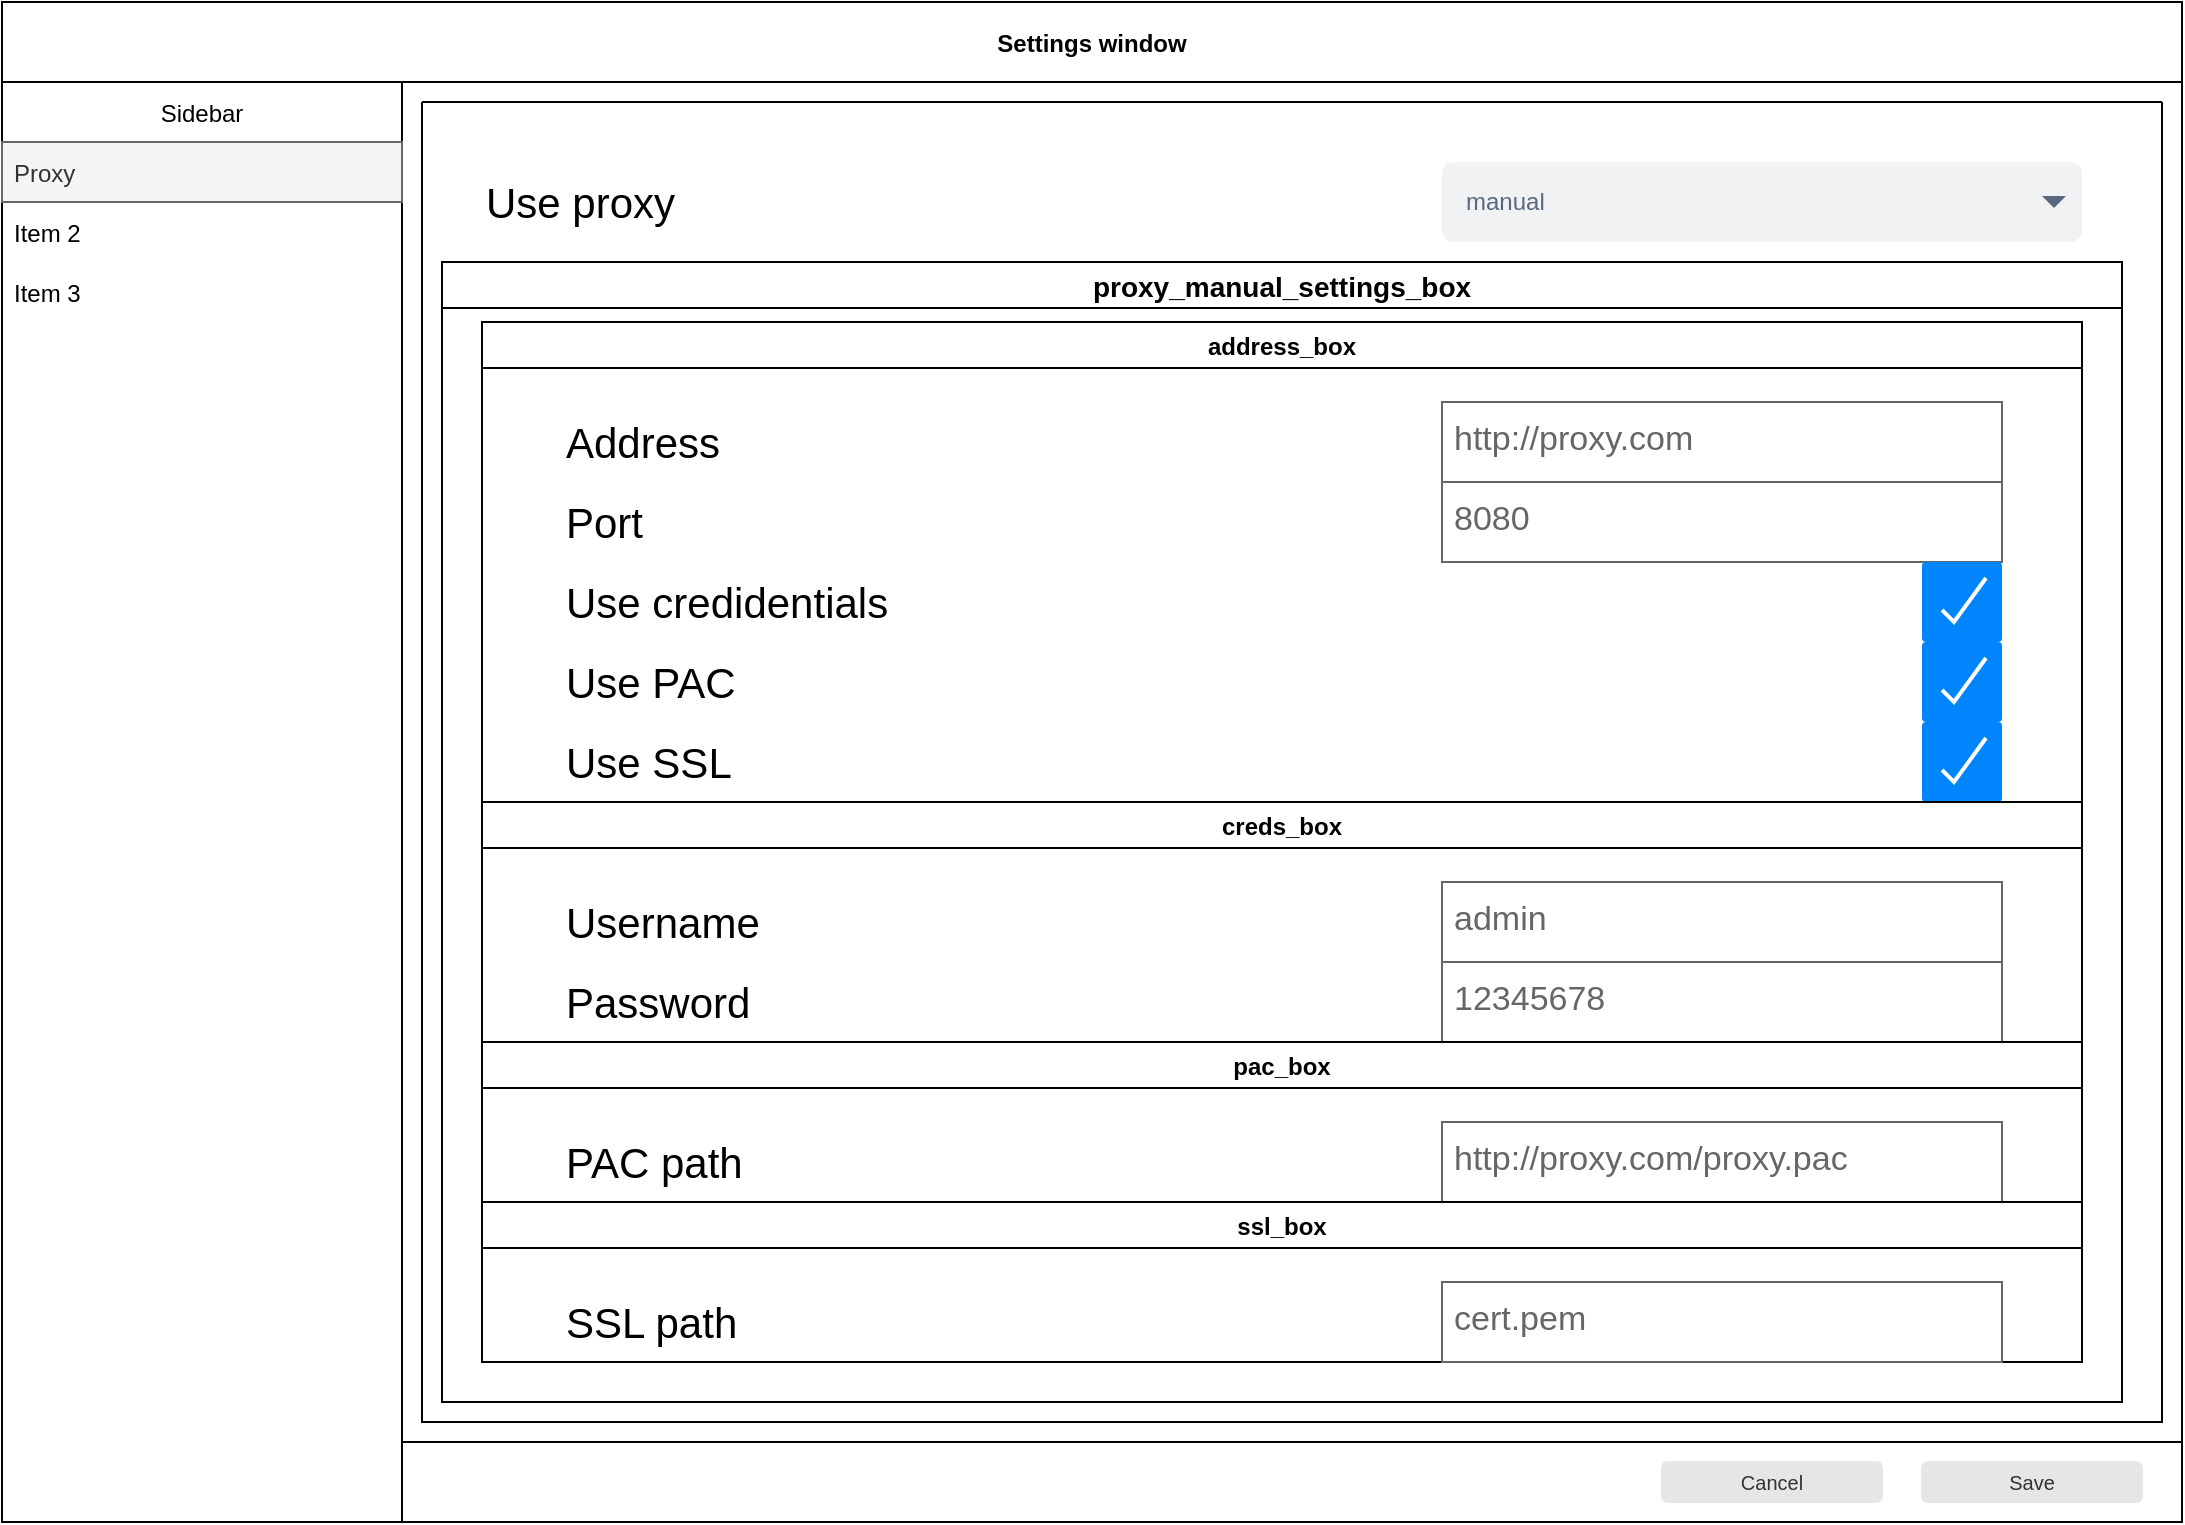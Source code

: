 <mxfile version="19.0.3" type="device"><diagram id="yObHCA4O3vBFPpNcS32Y" name="Page-1"><mxGraphModel dx="1422" dy="865" grid="1" gridSize="10" guides="1" tooltips="1" connect="1" arrows="1" fold="1" page="1" pageScale="1" pageWidth="1169" pageHeight="827" math="0" shadow="0"><root><mxCell id="0"/><mxCell id="1" parent="0"/><mxCell id="gvgOX7ntTk5zcpZNPOg4-1" value="Settings window" style="swimlane;startSize=40;movable=0;" parent="1" vertex="1"><mxGeometry x="40" y="40" width="1090" height="760" as="geometry"/></mxCell><mxCell id="gvgOX7ntTk5zcpZNPOg4-2" value="Sidebar" style="swimlane;fontStyle=0;childLayout=stackLayout;horizontal=1;startSize=30;horizontalStack=0;resizeParent=0;resizeParentMax=0;resizeLast=0;collapsible=1;marginBottom=0;movable=0;metaEdit=0;treeFolding=0;" parent="gvgOX7ntTk5zcpZNPOg4-1" vertex="1"><mxGeometry y="40" width="200" height="720" as="geometry"><mxRectangle y="40" width="70" height="30" as="alternateBounds"/></mxGeometry></mxCell><mxCell id="gvgOX7ntTk5zcpZNPOg4-3" value="Proxy" style="text;strokeColor=#666666;fillColor=#f5f5f5;align=left;verticalAlign=middle;spacingLeft=4;spacingRight=4;overflow=hidden;points=[[0,0.5],[1,0.5]];portConstraint=eastwest;rotatable=0;fontColor=#333333;" parent="gvgOX7ntTk5zcpZNPOg4-2" vertex="1"><mxGeometry y="30" width="200" height="30" as="geometry"/></mxCell><mxCell id="gvgOX7ntTk5zcpZNPOg4-4" value="Item 2" style="text;strokeColor=none;fillColor=none;align=left;verticalAlign=middle;spacingLeft=4;spacingRight=4;overflow=hidden;points=[[0,0.5],[1,0.5]];portConstraint=eastwest;rotatable=0;" parent="gvgOX7ntTk5zcpZNPOg4-2" vertex="1"><mxGeometry y="60" width="200" height="30" as="geometry"/></mxCell><mxCell id="gvgOX7ntTk5zcpZNPOg4-5" value="Item 3" style="text;strokeColor=none;fillColor=none;align=left;verticalAlign=middle;spacingLeft=4;spacingRight=4;overflow=hidden;points=[[0,0.5],[1,0.5]];portConstraint=eastwest;rotatable=0;" parent="gvgOX7ntTk5zcpZNPOg4-2" vertex="1"><mxGeometry y="90" width="200" height="30" as="geometry"/></mxCell><object label="" Element="settings_general_main_box" id="gvgOX7ntTk5zcpZNPOg4-10"><mxCell style="swimlane;startSize=0;noLabel=0;movableLabel=0;" parent="gvgOX7ntTk5zcpZNPOg4-1" vertex="1"><mxGeometry x="210" y="50" width="870" height="660" as="geometry"/></mxCell></object><mxCell id="OFBQXejyj7LJ1Ol-0cTt-1" value="manual" style="rounded=1;fillColor=#F1F2F4;strokeColor=none;html=1;fontColor=#596780;align=left;fontSize=12;spacingLeft=10;sketch=0;" vertex="1" parent="gvgOX7ntTk5zcpZNPOg4-10"><mxGeometry x="510" y="30" width="320" height="40" as="geometry"/></mxCell><mxCell id="OFBQXejyj7LJ1Ol-0cTt-2" value="" style="shape=triangle;direction=south;fillColor=#596780;strokeColor=none;html=1;sketch=0;" vertex="1" parent="OFBQXejyj7LJ1Ol-0cTt-1"><mxGeometry x="1" y="0.5" width="12" height="6" relative="1" as="geometry"><mxPoint x="-20" y="-3" as="offset"/></mxGeometry></mxCell><mxCell id="OFBQXejyj7LJ1Ol-0cTt-3" value="Use proxy" style="text;html=1;strokeColor=none;fillColor=none;align=left;verticalAlign=middle;whiteSpace=wrap;rounded=0;fontSize=21;" vertex="1" parent="gvgOX7ntTk5zcpZNPOg4-10"><mxGeometry x="30" y="30" width="280" height="40" as="geometry"/></mxCell><mxCell id="OFBQXejyj7LJ1Ol-0cTt-56" value="proxy_manual_settings_box" style="swimlane;fontSize=14;" vertex="1" parent="gvgOX7ntTk5zcpZNPOg4-10"><mxGeometry x="10" y="80" width="840" height="570" as="geometry"/></mxCell><mxCell id="gvgOX7ntTk5zcpZNPOg4-12" value="address_box" style="swimlane;" parent="OFBQXejyj7LJ1Ol-0cTt-56" vertex="1"><mxGeometry x="20" y="30" width="800" height="240" as="geometry"/></mxCell><mxCell id="OFBQXejyj7LJ1Ol-0cTt-4" value="http://proxy.com" style="strokeWidth=1;shadow=0;dashed=0;align=center;html=1;shape=mxgraph.mockup.text.textBox;fontColor=#666666;align=left;fontSize=17;spacingLeft=4;spacingTop=-3;strokeColor=#666666;mainText=" vertex="1" parent="gvgOX7ntTk5zcpZNPOg4-12"><mxGeometry x="480" y="40" width="280" height="40" as="geometry"/></mxCell><mxCell id="OFBQXejyj7LJ1Ol-0cTt-5" value="Address" style="text;html=1;strokeColor=none;fillColor=none;align=left;verticalAlign=middle;whiteSpace=wrap;rounded=0;fontSize=21;" vertex="1" parent="gvgOX7ntTk5zcpZNPOg4-12"><mxGeometry x="40" y="40" width="280" height="40" as="geometry"/></mxCell><mxCell id="OFBQXejyj7LJ1Ol-0cTt-6" value="Port" style="text;html=1;strokeColor=none;fillColor=none;align=left;verticalAlign=middle;whiteSpace=wrap;rounded=0;fontSize=21;" vertex="1" parent="gvgOX7ntTk5zcpZNPOg4-12"><mxGeometry x="40" y="80" width="280" height="40" as="geometry"/></mxCell><mxCell id="OFBQXejyj7LJ1Ol-0cTt-7" value="8080" style="strokeWidth=1;shadow=0;dashed=0;align=center;html=1;shape=mxgraph.mockup.text.textBox;fontColor=#666666;align=left;fontSize=17;spacingLeft=4;spacingTop=-3;strokeColor=#666666;mainText=" vertex="1" parent="gvgOX7ntTk5zcpZNPOg4-12"><mxGeometry x="480" y="80" width="280" height="40" as="geometry"/></mxCell><mxCell id="OFBQXejyj7LJ1Ol-0cTt-10" value="" style="html=1;shadow=0;dashed=0;shape=mxgraph.bootstrap.checkbox2;labelPosition=right;verticalLabelPosition=middle;align=left;verticalAlign=middle;gradientColor=#DEDEDE;fillColor=#EDEDED;checked=1;spacing=5;checkedFill=#0085FC;checkedStroke=#ffffff;sketch=0;fontSize=21;" vertex="1" parent="gvgOX7ntTk5zcpZNPOg4-12"><mxGeometry x="720" y="120" width="40" height="40" as="geometry"/></mxCell><mxCell id="OFBQXejyj7LJ1Ol-0cTt-11" value="Use credidentials" style="text;html=1;strokeColor=none;fillColor=none;align=left;verticalAlign=middle;whiteSpace=wrap;rounded=0;fontSize=21;" vertex="1" parent="gvgOX7ntTk5zcpZNPOg4-12"><mxGeometry x="40" y="120" width="280" height="40" as="geometry"/></mxCell><mxCell id="OFBQXejyj7LJ1Ol-0cTt-19" value="Use PAC" style="text;html=1;strokeColor=none;fillColor=none;align=left;verticalAlign=middle;whiteSpace=wrap;rounded=0;fontSize=21;" vertex="1" parent="gvgOX7ntTk5zcpZNPOg4-12"><mxGeometry x="40" y="160" width="280" height="40" as="geometry"/></mxCell><mxCell id="OFBQXejyj7LJ1Ol-0cTt-20" value="" style="html=1;shadow=0;dashed=0;shape=mxgraph.bootstrap.checkbox2;labelPosition=right;verticalLabelPosition=middle;align=left;verticalAlign=middle;gradientColor=#DEDEDE;fillColor=#EDEDED;checked=1;spacing=5;checkedFill=#0085FC;checkedStroke=#ffffff;sketch=0;fontSize=21;" vertex="1" parent="gvgOX7ntTk5zcpZNPOg4-12"><mxGeometry x="720" y="160" width="40" height="40" as="geometry"/></mxCell><mxCell id="OFBQXejyj7LJ1Ol-0cTt-21" value="Use SSL" style="text;html=1;strokeColor=none;fillColor=none;align=left;verticalAlign=middle;whiteSpace=wrap;rounded=0;fontSize=21;" vertex="1" parent="gvgOX7ntTk5zcpZNPOg4-12"><mxGeometry x="40" y="200" width="280" height="40" as="geometry"/></mxCell><mxCell id="OFBQXejyj7LJ1Ol-0cTt-22" value="" style="html=1;shadow=0;dashed=0;shape=mxgraph.bootstrap.checkbox2;labelPosition=right;verticalLabelPosition=middle;align=left;verticalAlign=middle;gradientColor=#DEDEDE;fillColor=#EDEDED;checked=1;spacing=5;checkedFill=#0085FC;checkedStroke=#ffffff;sketch=0;fontSize=21;" vertex="1" parent="gvgOX7ntTk5zcpZNPOg4-12"><mxGeometry x="720" y="200" width="40" height="40" as="geometry"/></mxCell><mxCell id="OFBQXejyj7LJ1Ol-0cTt-12" value="creds_box" style="swimlane;" vertex="1" parent="OFBQXejyj7LJ1Ol-0cTt-56"><mxGeometry x="20" y="270" width="800" height="120" as="geometry"/></mxCell><mxCell id="OFBQXejyj7LJ1Ol-0cTt-13" value="admin" style="strokeWidth=1;shadow=0;dashed=0;align=center;html=1;shape=mxgraph.mockup.text.textBox;fontColor=#666666;align=left;fontSize=17;spacingLeft=4;spacingTop=-3;strokeColor=#666666;mainText=" vertex="1" parent="OFBQXejyj7LJ1Ol-0cTt-12"><mxGeometry x="480" y="40" width="280" height="40" as="geometry"/></mxCell><mxCell id="OFBQXejyj7LJ1Ol-0cTt-14" value="Username" style="text;html=1;strokeColor=none;fillColor=none;align=left;verticalAlign=middle;whiteSpace=wrap;rounded=0;fontSize=21;" vertex="1" parent="OFBQXejyj7LJ1Ol-0cTt-12"><mxGeometry x="40" y="40" width="280" height="40" as="geometry"/></mxCell><mxCell id="OFBQXejyj7LJ1Ol-0cTt-15" value="Password" style="text;html=1;strokeColor=none;fillColor=none;align=left;verticalAlign=middle;whiteSpace=wrap;rounded=0;fontSize=21;" vertex="1" parent="OFBQXejyj7LJ1Ol-0cTt-12"><mxGeometry x="40" y="80" width="280" height="40" as="geometry"/></mxCell><mxCell id="OFBQXejyj7LJ1Ol-0cTt-16" value="12345678" style="strokeWidth=1;shadow=0;dashed=0;align=center;html=1;shape=mxgraph.mockup.text.textBox;fontColor=#666666;align=left;fontSize=17;spacingLeft=4;spacingTop=-3;strokeColor=#666666;mainText=" vertex="1" parent="OFBQXejyj7LJ1Ol-0cTt-12"><mxGeometry x="480" y="80" width="280" height="40" as="geometry"/></mxCell><mxCell id="OFBQXejyj7LJ1Ol-0cTt-48" value="pac_box" style="swimlane;" vertex="1" parent="OFBQXejyj7LJ1Ol-0cTt-56"><mxGeometry x="20" y="390" width="800" height="80" as="geometry"/></mxCell><mxCell id="OFBQXejyj7LJ1Ol-0cTt-49" value="http://proxy.com/proxy.pac" style="strokeWidth=1;shadow=0;dashed=0;align=center;html=1;shape=mxgraph.mockup.text.textBox;fontColor=#666666;align=left;fontSize=17;spacingLeft=4;spacingTop=-3;strokeColor=#666666;mainText=" vertex="1" parent="OFBQXejyj7LJ1Ol-0cTt-48"><mxGeometry x="480" y="40" width="280" height="40" as="geometry"/></mxCell><mxCell id="OFBQXejyj7LJ1Ol-0cTt-50" value="PAC path" style="text;html=1;strokeColor=none;fillColor=none;align=left;verticalAlign=middle;whiteSpace=wrap;rounded=0;fontSize=21;" vertex="1" parent="OFBQXejyj7LJ1Ol-0cTt-48"><mxGeometry x="40" y="40" width="280" height="40" as="geometry"/></mxCell><mxCell id="OFBQXejyj7LJ1Ol-0cTt-53" value="ssl_box" style="swimlane;" vertex="1" parent="OFBQXejyj7LJ1Ol-0cTt-56"><mxGeometry x="20" y="470" width="800" height="80" as="geometry"/></mxCell><mxCell id="OFBQXejyj7LJ1Ol-0cTt-54" value="cert.pem" style="strokeWidth=1;shadow=0;dashed=0;align=center;html=1;shape=mxgraph.mockup.text.textBox;fontColor=#666666;align=left;fontSize=17;spacingLeft=4;spacingTop=-3;strokeColor=#666666;mainText=" vertex="1" parent="OFBQXejyj7LJ1Ol-0cTt-53"><mxGeometry x="480" y="40" width="280" height="40" as="geometry"/></mxCell><mxCell id="OFBQXejyj7LJ1Ol-0cTt-55" value="SSL path" style="text;html=1;strokeColor=none;fillColor=none;align=left;verticalAlign=middle;whiteSpace=wrap;rounded=0;fontSize=21;" vertex="1" parent="OFBQXejyj7LJ1Ol-0cTt-53"><mxGeometry x="40" y="40" width="280" height="40" as="geometry"/></mxCell><mxCell id="gvgOX7ntTk5zcpZNPOg4-6" value="" style="swimlane;startSize=0;" parent="1" vertex="1"><mxGeometry x="240" y="760" width="890" height="40" as="geometry"/></mxCell><mxCell id="gvgOX7ntTk5zcpZNPOg4-8" value="Save" style="rounded=1;html=1;shadow=0;dashed=0;whiteSpace=wrap;fontSize=10;fillColor=#E6E6E6;align=center;strokeColor=#E6E6E6;fontColor=#333333;" parent="gvgOX7ntTk5zcpZNPOg4-6" vertex="1"><mxGeometry x="760" y="10" width="110" height="20" as="geometry"/></mxCell><mxCell id="gvgOX7ntTk5zcpZNPOg4-13" value="Cancel" style="rounded=1;html=1;shadow=0;dashed=0;whiteSpace=wrap;fontSize=10;fillColor=#E6E6E6;align=center;strokeColor=#E6E6E6;fontColor=#333333;" parent="gvgOX7ntTk5zcpZNPOg4-6" vertex="1"><mxGeometry x="630" y="10" width="110" height="20" as="geometry"/></mxCell></root></mxGraphModel></diagram></mxfile>